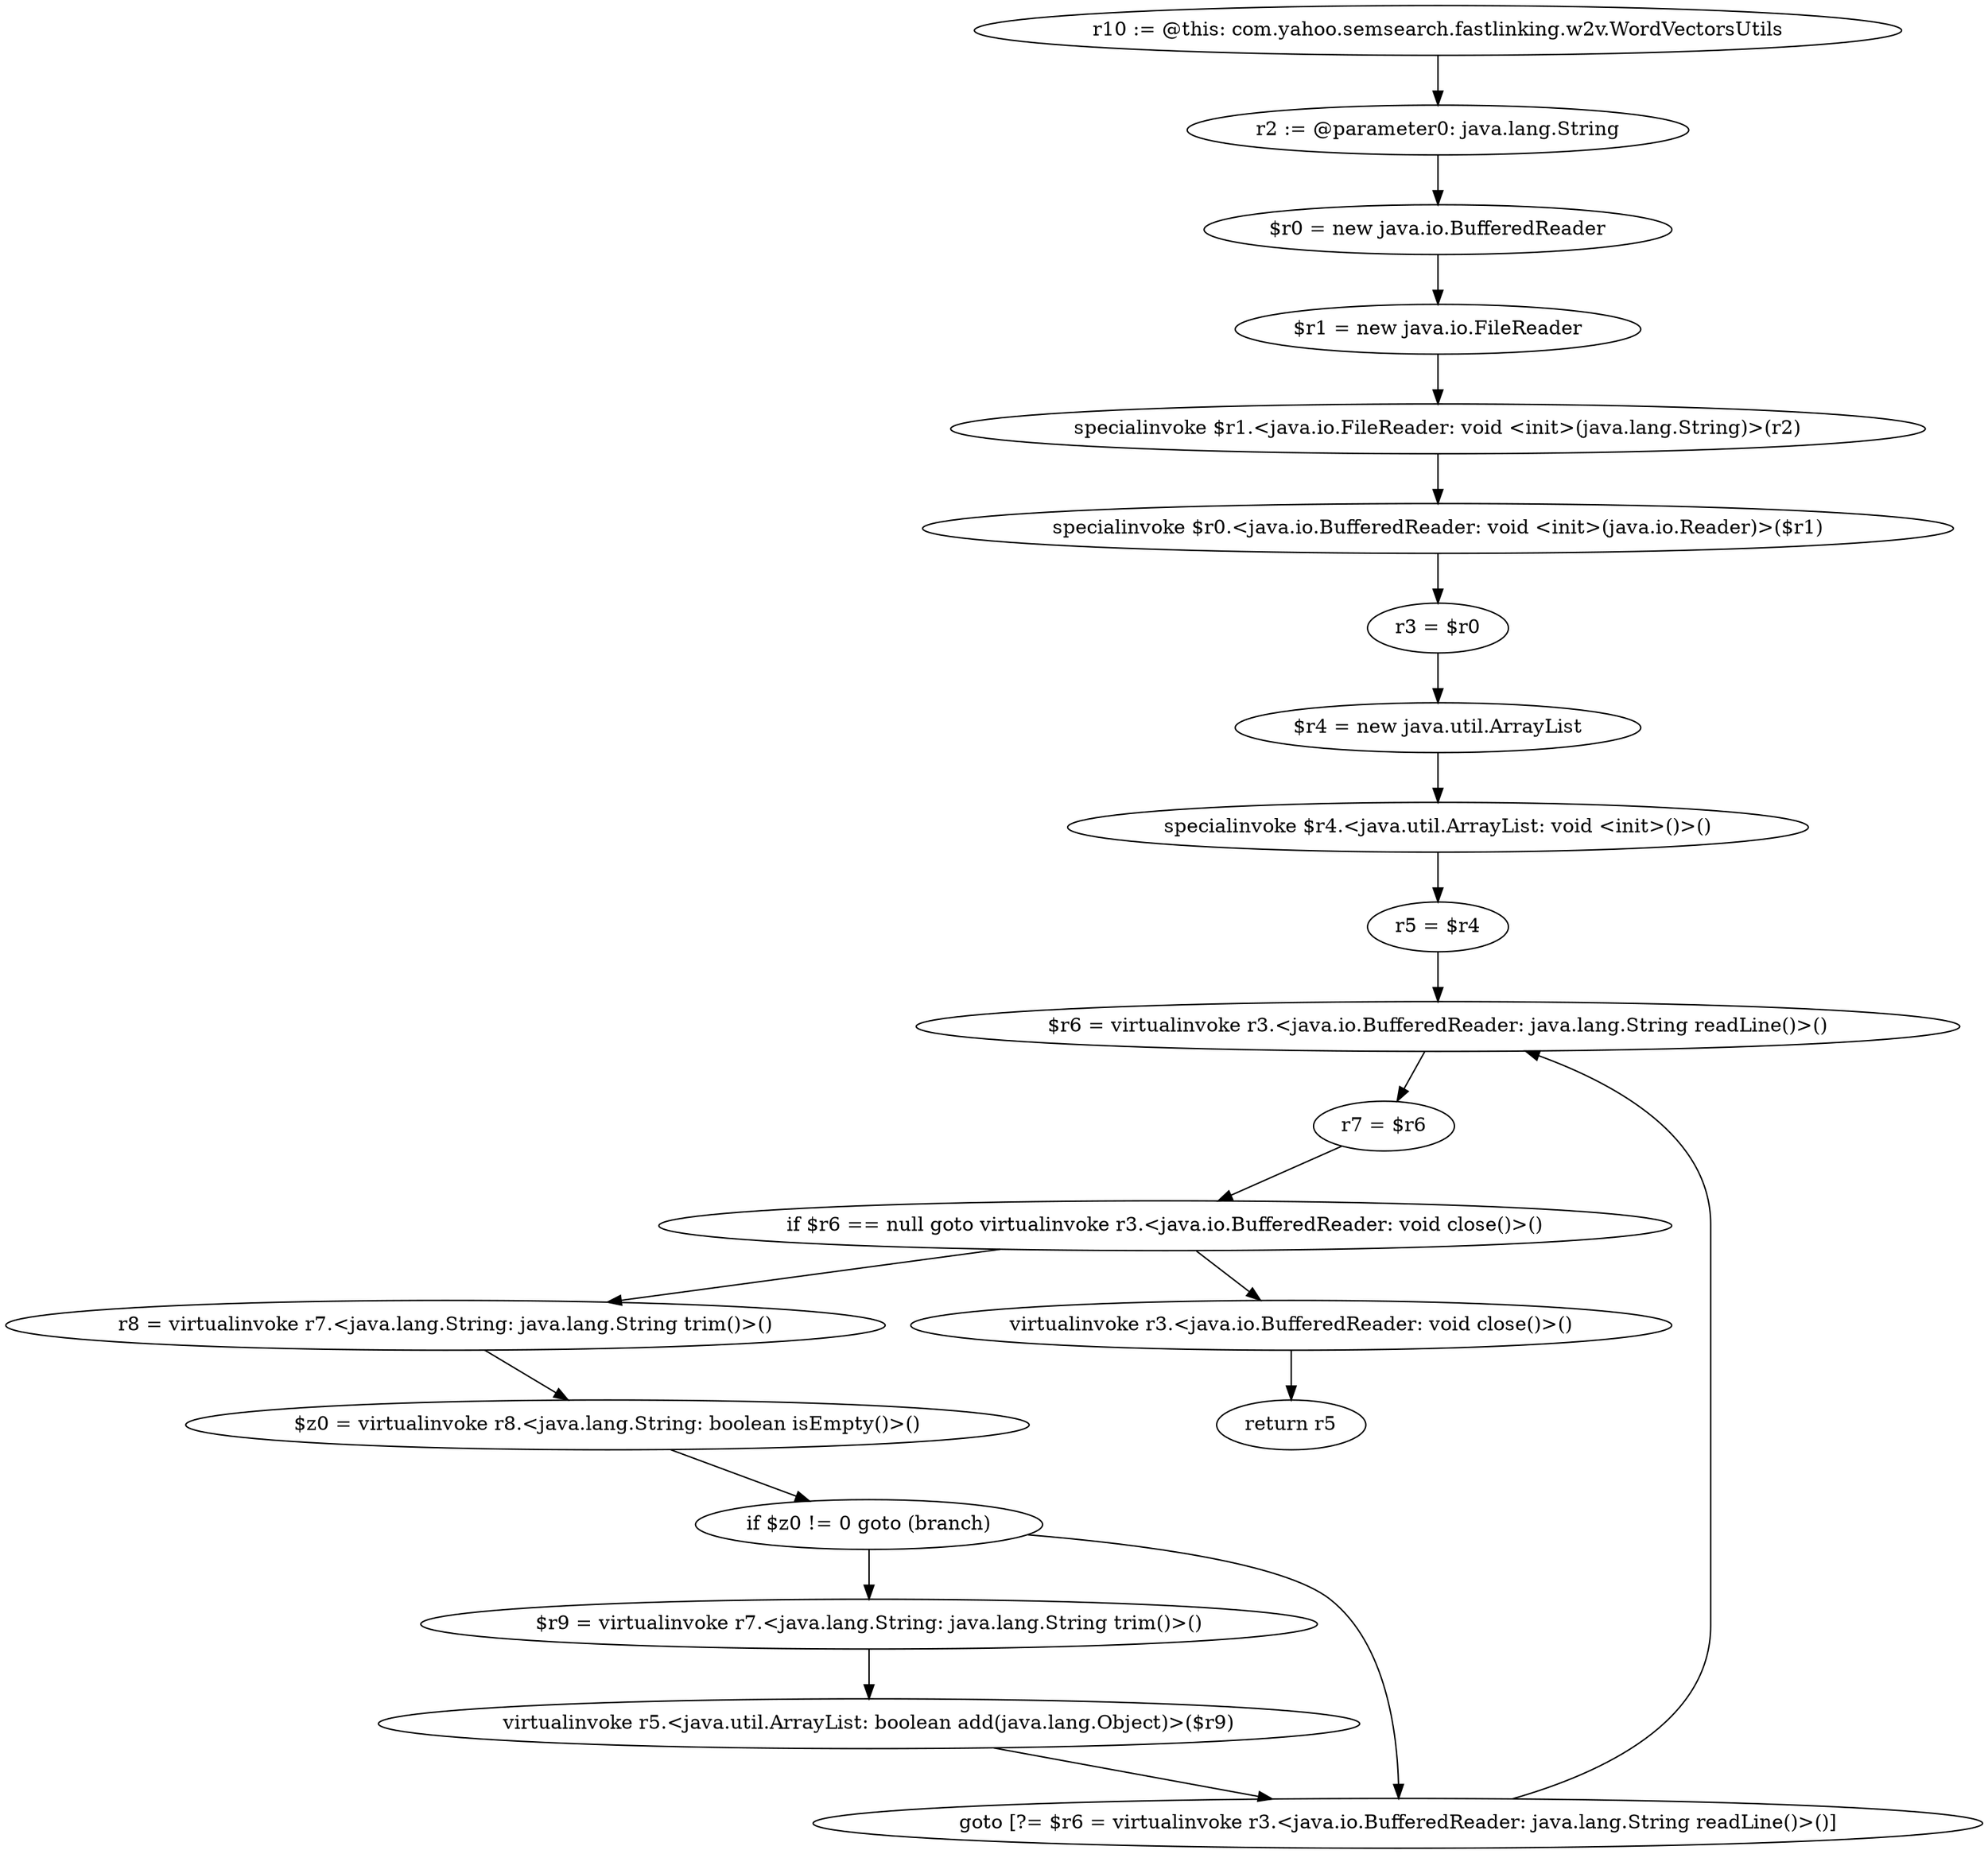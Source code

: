 digraph "unitGraph" {
    "r10 := @this: com.yahoo.semsearch.fastlinking.w2v.WordVectorsUtils"
    "r2 := @parameter0: java.lang.String"
    "$r0 = new java.io.BufferedReader"
    "$r1 = new java.io.FileReader"
    "specialinvoke $r1.<java.io.FileReader: void <init>(java.lang.String)>(r2)"
    "specialinvoke $r0.<java.io.BufferedReader: void <init>(java.io.Reader)>($r1)"
    "r3 = $r0"
    "$r4 = new java.util.ArrayList"
    "specialinvoke $r4.<java.util.ArrayList: void <init>()>()"
    "r5 = $r4"
    "$r6 = virtualinvoke r3.<java.io.BufferedReader: java.lang.String readLine()>()"
    "r7 = $r6"
    "if $r6 == null goto virtualinvoke r3.<java.io.BufferedReader: void close()>()"
    "r8 = virtualinvoke r7.<java.lang.String: java.lang.String trim()>()"
    "$z0 = virtualinvoke r8.<java.lang.String: boolean isEmpty()>()"
    "if $z0 != 0 goto (branch)"
    "$r9 = virtualinvoke r7.<java.lang.String: java.lang.String trim()>()"
    "virtualinvoke r5.<java.util.ArrayList: boolean add(java.lang.Object)>($r9)"
    "goto [?= $r6 = virtualinvoke r3.<java.io.BufferedReader: java.lang.String readLine()>()]"
    "virtualinvoke r3.<java.io.BufferedReader: void close()>()"
    "return r5"
    "r10 := @this: com.yahoo.semsearch.fastlinking.w2v.WordVectorsUtils"->"r2 := @parameter0: java.lang.String";
    "r2 := @parameter0: java.lang.String"->"$r0 = new java.io.BufferedReader";
    "$r0 = new java.io.BufferedReader"->"$r1 = new java.io.FileReader";
    "$r1 = new java.io.FileReader"->"specialinvoke $r1.<java.io.FileReader: void <init>(java.lang.String)>(r2)";
    "specialinvoke $r1.<java.io.FileReader: void <init>(java.lang.String)>(r2)"->"specialinvoke $r0.<java.io.BufferedReader: void <init>(java.io.Reader)>($r1)";
    "specialinvoke $r0.<java.io.BufferedReader: void <init>(java.io.Reader)>($r1)"->"r3 = $r0";
    "r3 = $r0"->"$r4 = new java.util.ArrayList";
    "$r4 = new java.util.ArrayList"->"specialinvoke $r4.<java.util.ArrayList: void <init>()>()";
    "specialinvoke $r4.<java.util.ArrayList: void <init>()>()"->"r5 = $r4";
    "r5 = $r4"->"$r6 = virtualinvoke r3.<java.io.BufferedReader: java.lang.String readLine()>()";
    "$r6 = virtualinvoke r3.<java.io.BufferedReader: java.lang.String readLine()>()"->"r7 = $r6";
    "r7 = $r6"->"if $r6 == null goto virtualinvoke r3.<java.io.BufferedReader: void close()>()";
    "if $r6 == null goto virtualinvoke r3.<java.io.BufferedReader: void close()>()"->"r8 = virtualinvoke r7.<java.lang.String: java.lang.String trim()>()";
    "if $r6 == null goto virtualinvoke r3.<java.io.BufferedReader: void close()>()"->"virtualinvoke r3.<java.io.BufferedReader: void close()>()";
    "r8 = virtualinvoke r7.<java.lang.String: java.lang.String trim()>()"->"$z0 = virtualinvoke r8.<java.lang.String: boolean isEmpty()>()";
    "$z0 = virtualinvoke r8.<java.lang.String: boolean isEmpty()>()"->"if $z0 != 0 goto (branch)";
    "if $z0 != 0 goto (branch)"->"$r9 = virtualinvoke r7.<java.lang.String: java.lang.String trim()>()";
    "if $z0 != 0 goto (branch)"->"goto [?= $r6 = virtualinvoke r3.<java.io.BufferedReader: java.lang.String readLine()>()]";
    "$r9 = virtualinvoke r7.<java.lang.String: java.lang.String trim()>()"->"virtualinvoke r5.<java.util.ArrayList: boolean add(java.lang.Object)>($r9)";
    "virtualinvoke r5.<java.util.ArrayList: boolean add(java.lang.Object)>($r9)"->"goto [?= $r6 = virtualinvoke r3.<java.io.BufferedReader: java.lang.String readLine()>()]";
    "goto [?= $r6 = virtualinvoke r3.<java.io.BufferedReader: java.lang.String readLine()>()]"->"$r6 = virtualinvoke r3.<java.io.BufferedReader: java.lang.String readLine()>()";
    "virtualinvoke r3.<java.io.BufferedReader: void close()>()"->"return r5";
}
